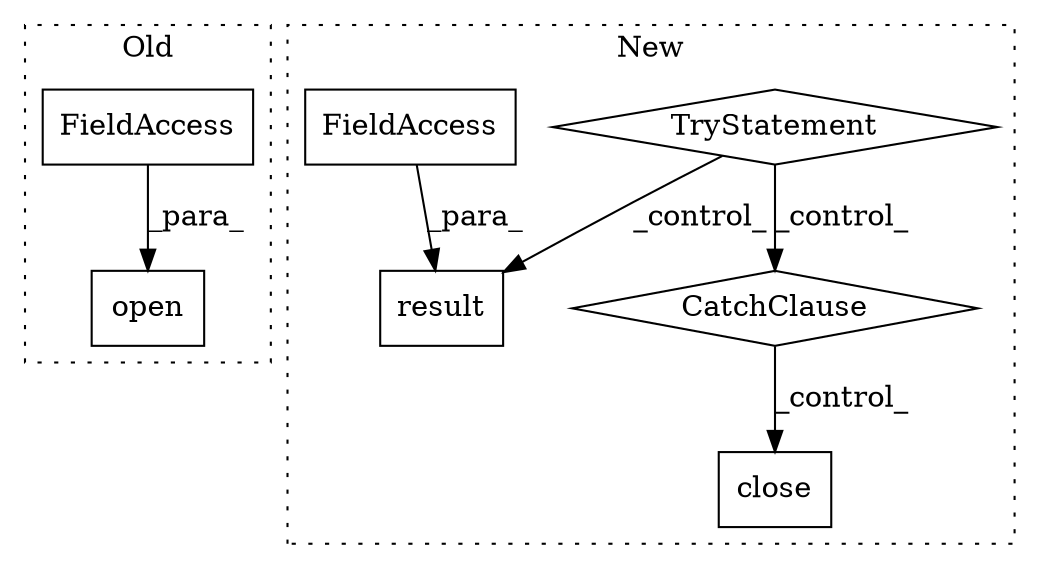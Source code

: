 digraph G {
subgraph cluster0 {
1 [label="open" a="32" s="16149,16162" l="5,1" shape="box"];
3 [label="FieldAccess" a="22" s="16154" l="8" shape="box"];
label = "Old";
style="dotted";
}
subgraph cluster1 {
2 [label="close" a="32" s="15144" l="7" shape="box"];
4 [label="TryStatement" a="54" s="14901" l="4" shape="diamond"];
5 [label="result" a="32" s="14926,14940" l="7,1" shape="box"];
6 [label="FieldAccess" a="22" s="14933" l="7" shape="box"];
7 [label="CatchClause" a="12" s="14950,14985" l="11,2" shape="diamond"];
label = "New";
style="dotted";
}
3 -> 1 [label="_para_"];
4 -> 7 [label="_control_"];
4 -> 5 [label="_control_"];
6 -> 5 [label="_para_"];
7 -> 2 [label="_control_"];
}